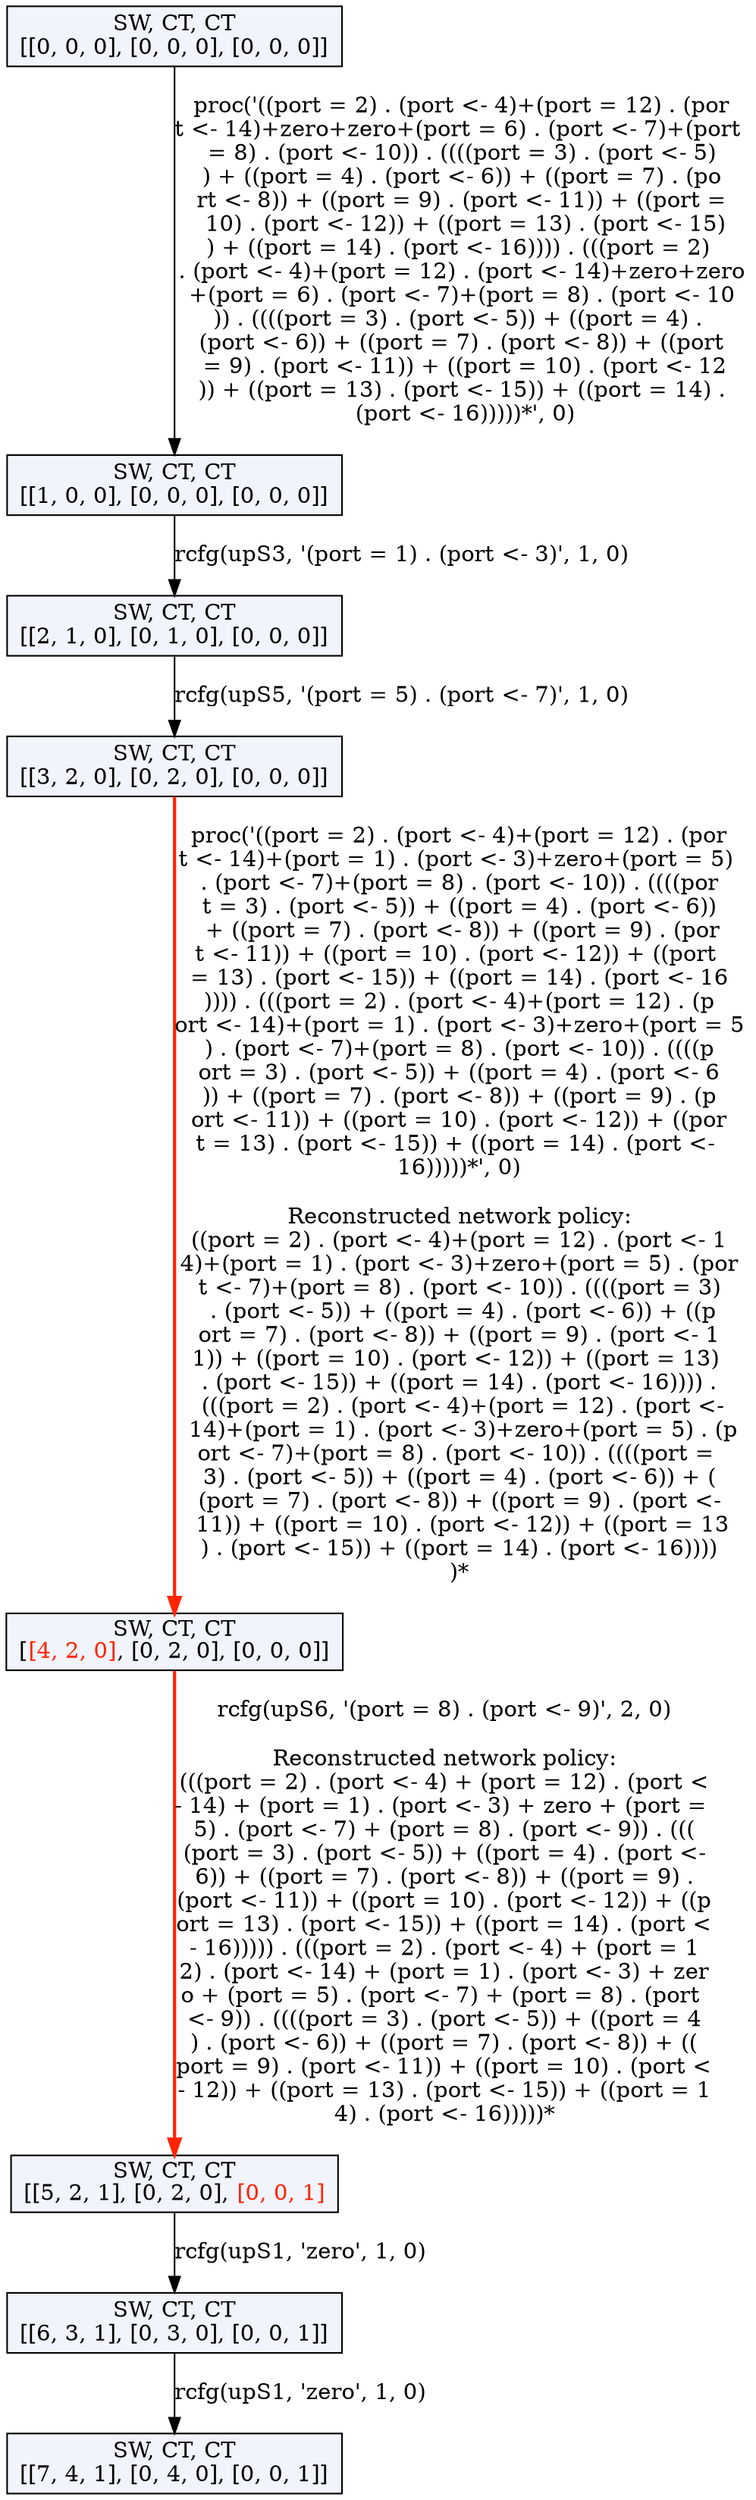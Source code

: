 digraph g {
n0 [label=<SW, CT, CT<br/>[[0, 0, 0], [0, 0, 0], [0, 0, 0]]>, shape=rectangle, style=filled, fillcolor="#F2F4FB"];
n1 [label=<SW, CT, CT<br/>[[1, 0, 0], [0, 0, 0], [0, 0, 0]]>, shape=rectangle, style=filled, fillcolor="#F2F4FB"];
n0 -> n1 [label="proc('((port = 2) . (port <- 4)+(port = 12) . (por
t <- 14)+zero+zero+(port = 6) . (port <- 7)+(port 
= 8) . (port <- 10)) . ((((port = 3) . (port <- 5)
) + ((port = 4) . (port <- 6)) + ((port = 7) . (po
rt <- 8)) + ((port = 9) . (port <- 11)) + ((port =
 10) . (port <- 12)) + ((port = 13) . (port <- 15)
) + ((port = 14) . (port <- 16)))) . (((port = 2) 
. (port <- 4)+(port = 12) . (port <- 14)+zero+zero
+(port = 6) . (port <- 7)+(port = 8) . (port <- 10
)) . ((((port = 3) . (port <- 5)) + ((port = 4) . 
(port <- 6)) + ((port = 7) . (port <- 8)) + ((port
 = 9) . (port <- 11)) + ((port = 10) . (port <- 12
)) + ((port = 13) . (port <- 15)) + ((port = 14) .
 (port <- 16)))))*', 0)", color="#000000", penwidth=1.0];
n2 [label=<SW, CT, CT<br/>[[2, 1, 0], [0, 1, 0], [0, 0, 0]]>, shape=rectangle, style=filled, fillcolor="#F2F4FB"];
n1 -> n2 [label="rcfg(upS3, '(port = 1) . (port <- 3)', 1, 0)", color="#000000", penwidth=1.0];
n3 [label=<SW, CT, CT<br/>[[3, 2, 0], [0, 2, 0], [0, 0, 0]]>, shape=rectangle, style=filled, fillcolor="#F2F4FB"];
n2 -> n3 [label="rcfg(upS5, '(port = 5) . (port <- 7)', 1, 0)", color="#000000", penwidth=1.0];
n4 [label=<SW, CT, CT<br/>[<font color="#FF2400">[4, 2, 0]</font>, [0, 2, 0], [0, 0, 0]]>, shape=rectangle, style=filled, fillcolor="#F2F4FB"];
n3 -> n4 [label="proc('((port = 2) . (port <- 4)+(port = 12) . (por
t <- 14)+(port = 1) . (port <- 3)+zero+(port = 5) 
. (port <- 7)+(port = 8) . (port <- 10)) . ((((por
t = 3) . (port <- 5)) + ((port = 4) . (port <- 6))
 + ((port = 7) . (port <- 8)) + ((port = 9) . (por
t <- 11)) + ((port = 10) . (port <- 12)) + ((port 
= 13) . (port <- 15)) + ((port = 14) . (port <- 16
)))) . (((port = 2) . (port <- 4)+(port = 12) . (p
ort <- 14)+(port = 1) . (port <- 3)+zero+(port = 5
) . (port <- 7)+(port = 8) . (port <- 10)) . ((((p
ort = 3) . (port <- 5)) + ((port = 4) . (port <- 6
)) + ((port = 7) . (port <- 8)) + ((port = 9) . (p
ort <- 11)) + ((port = 10) . (port <- 12)) + ((por
t = 13) . (port <- 15)) + ((port = 14) . (port <- 
16)))))*', 0)

Reconstructed network policy:
((port = 2) . (port <- 4)+(port = 12) . (port <- 1
4)+(port = 1) . (port <- 3)+zero+(port = 5) . (por
t <- 7)+(port = 8) . (port <- 10)) . ((((port = 3)
 . (port <- 5)) + ((port = 4) . (port <- 6)) + ((p
ort = 7) . (port <- 8)) + ((port = 9) . (port <- 1
1)) + ((port = 10) . (port <- 12)) + ((port = 13) 
. (port <- 15)) + ((port = 14) . (port <- 16)))) .
 (((port = 2) . (port <- 4)+(port = 12) . (port <-
 14)+(port = 1) . (port <- 3)+zero+(port = 5) . (p
ort <- 7)+(port = 8) . (port <- 10)) . ((((port = 
3) . (port <- 5)) + ((port = 4) . (port <- 6)) + (
(port = 7) . (port <- 8)) + ((port = 9) . (port <-
 11)) + ((port = 10) . (port <- 12)) + ((port = 13
) . (port <- 15)) + ((port = 14) . (port <- 16))))
)*", color="#FF2400", penwidth=2.0];
n5 [label=<SW, CT, CT<br/>[[5, 2, 1], [0, 2, 0], <font color="#FF2400">[0, 0, 1]</font>]>, shape=rectangle, style=filled, fillcolor="#F2F4FB"];
n4 -> n5 [label="rcfg(upS6, '(port = 8) . (port <- 9)', 2, 0)

Reconstructed network policy:
(((port = 2) . (port <- 4) + (port = 12) . (port <
- 14) + (port = 1) . (port <- 3) + zero + (port = 
5) . (port <- 7) + (port = 8) . (port <- 9)) . (((
(port = 3) . (port <- 5)) + ((port = 4) . (port <-
 6)) + ((port = 7) . (port <- 8)) + ((port = 9) . 
(port <- 11)) + ((port = 10) . (port <- 12)) + ((p
ort = 13) . (port <- 15)) + ((port = 14) . (port <
- 16))))) . (((port = 2) . (port <- 4) + (port = 1
2) . (port <- 14) + (port = 1) . (port <- 3) + zer
o + (port = 5) . (port <- 7) + (port = 8) . (port 
<- 9)) . ((((port = 3) . (port <- 5)) + ((port = 4
) . (port <- 6)) + ((port = 7) . (port <- 8)) + ((
port = 9) . (port <- 11)) + ((port = 10) . (port <
- 12)) + ((port = 13) . (port <- 15)) + ((port = 1
4) . (port <- 16)))))*", color="#FF2400", penwidth=2.0];
n6 [label=<SW, CT, CT<br/>[[6, 3, 1], [0, 3, 0], [0, 0, 1]]>, shape=rectangle, style=filled, fillcolor="#F2F4FB"];
n5 -> n6 [label="rcfg(upS1, 'zero', 1, 0)", color="#000000", penwidth=1.0];
n7 [label=<SW, CT, CT<br/>[[7, 4, 1], [0, 4, 0], [0, 0, 1]]>, shape=rectangle, style=filled, fillcolor="#F2F4FB"];
n6 -> n7 [label="rcfg(upS1, 'zero', 1, 0)", color="#000000", penwidth=1.0];
}
